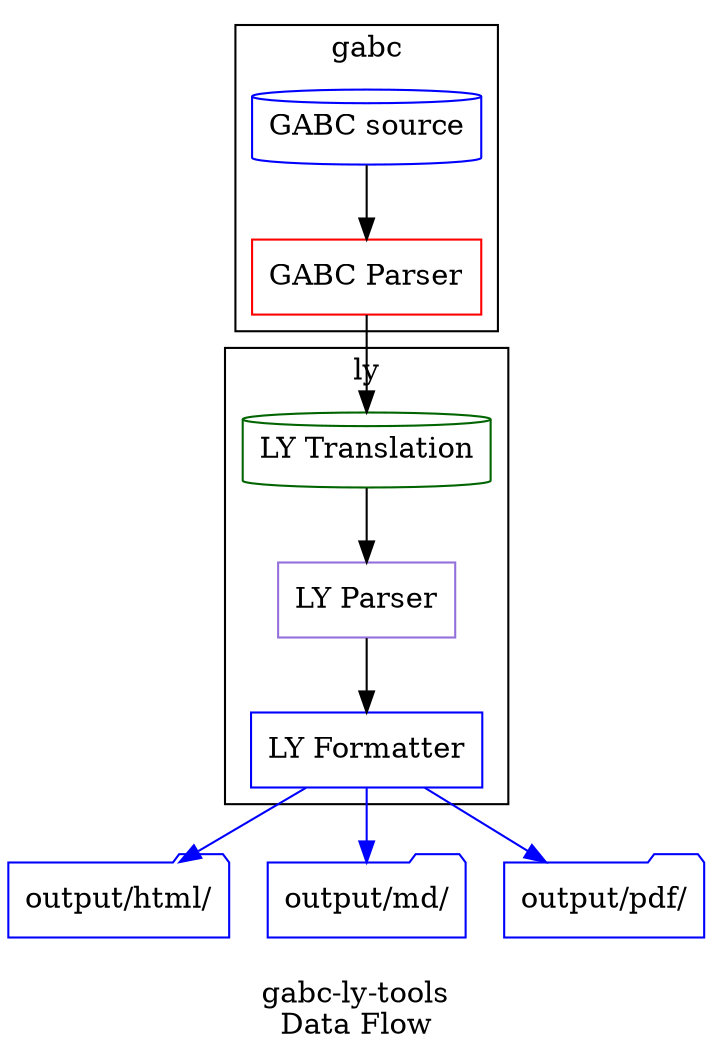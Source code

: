 digraph {
    label = "\ngabc-ly-tools\nData Flow";
    node [shape = box;];
    
    subgraph cluster_0 {
        label = "gabc";
        gabcSource -> gabcParser;
    }
    
    gabcParser -> lyTranslation;
    
    subgraph cluster_1 {
        label = "ly";
        lyTranslation -> lyParser;
        lyParser -> lyFormatter;
    }
    
    lyFormatter -> outputHtml [color = blue;];
    lyFormatter -> outputMarkdown [color = blue;];
    lyFormatter -> outputPdf [color = blue;];
    
    gabcSource [label = "GABC source";shape = cylinder;color = blue;];
    gabcParser [label = "GABC Parser";color = red;];
    lyTranslation [label = "LY Translation";shape = cylinder;color = darkgreen;];
    
    lyParser [label = "LY Parser";color = mediumpurple;];
    lyFormatter [label = "LY Formatter";color = blue;];
    
    outputHtml [shape = folder;label = "output/html/";color = blue;];
    outputMarkdown [shape = folder;label = "output/md/";color = blue;];
    outputPdf [shape = folder;label = "output/pdf/";color = blue;];
}